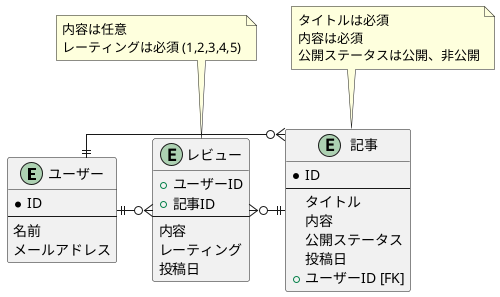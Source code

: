 @startuml aggregation

skinparam Linetype ortho

entity ユーザー {
    * ID
    ---
    名前
    メールアドレス
}

entity 記事 {
    * ID
    ---
    タイトル
    内容
    公開ステータス
    投稿日
    + ユーザーID [FK]
}

note top of 記事
    タイトルは必須
    内容は必須
    公開ステータスは公開、非公開
end note

entity レビュー {
    + ユーザーID
    + 記事ID
    ---
    内容
    レーティング
    投稿日
}

note top of レビュー
    内容は任意
    レーティングは必須 (1,2,3,4,5)
end note

ユーザー ||-r-o{ 記事
ユーザー ||-r-o{ レビュー
記事 ||-l-o{ レビュー

@enduml